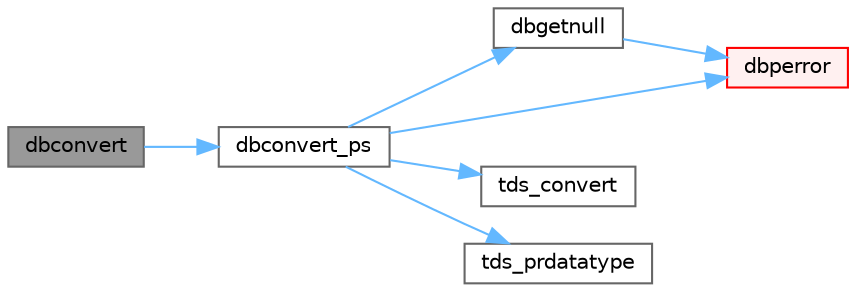 digraph "dbconvert"
{
 // LATEX_PDF_SIZE
  bgcolor="transparent";
  edge [fontname=Helvetica,fontsize=10,labelfontname=Helvetica,labelfontsize=10];
  node [fontname=Helvetica,fontsize=10,shape=box,height=0.2,width=0.4];
  rankdir="LR";
  Node1 [id="Node000001",label="dbconvert",height=0.2,width=0.4,color="gray40", fillcolor="grey60", style="filled", fontcolor="black",tooltip="cf."];
  Node1 -> Node2 [id="edge1_Node000001_Node000002",color="steelblue1",style="solid",tooltip=" "];
  Node2 [id="Node000002",label="dbconvert_ps",height=0.2,width=0.4,color="grey40", fillcolor="white", style="filled",URL="$a00575.html#ga8b00d5cdcaa20cba13fa2e03d52a443e",tooltip="Convert one datatype to another."];
  Node2 -> Node3 [id="edge2_Node000002_Node000003",color="steelblue1",style="solid",tooltip=" "];
  Node3 [id="Node000003",label="dbgetnull",height=0.2,width=0.4,color="grey40", fillcolor="white", style="filled",URL="$a00089.html#aea6a865806d454280126de940478c214",tooltip=" "];
  Node3 -> Node4 [id="edge3_Node000003_Node000004",color="steelblue1",style="solid",tooltip=" "];
  Node4 [id="Node000004",label="dbperror",height=0.2,width=0.4,color="red", fillcolor="#FFF0F0", style="filled",URL="$a00581.html#ga302a4ce6559b81808e3be51615cd1b67",tooltip="Call client-installed error handler."];
  Node2 -> Node4 [id="edge4_Node000002_Node000004",color="steelblue1",style="solid",tooltip=" "];
  Node2 -> Node7 [id="edge5_Node000002_Node000007",color="steelblue1",style="solid",tooltip=" "];
  Node7 [id="Node000007",label="tds_convert",height=0.2,width=0.4,color="grey40", fillcolor="white", style="filled",URL="$a00587.html#gad83c146aa5ba3f1515557d6b5248494a",tooltip="tds_convert convert a type to another."];
  Node2 -> Node8 [id="edge6_Node000002_Node000008",color="steelblue1",style="solid",tooltip=" "];
  Node8 [id="Node000008",label="tds_prdatatype",height=0.2,width=0.4,color="grey40", fillcolor="white", style="filled",URL="$a00089.html#ac7a199aaeb82935f6d1dda2be551a089",tooltip="Returns type in string."];
}
